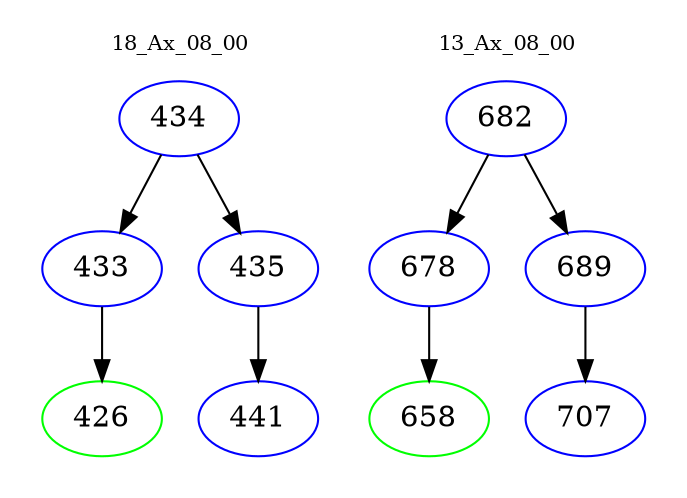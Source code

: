 digraph{
subgraph cluster_0 {
color = white
label = "18_Ax_08_00";
fontsize=10;
T0_434 [label="434", color="blue"]
T0_434 -> T0_433 [color="black"]
T0_433 [label="433", color="blue"]
T0_433 -> T0_426 [color="black"]
T0_426 [label="426", color="green"]
T0_434 -> T0_435 [color="black"]
T0_435 [label="435", color="blue"]
T0_435 -> T0_441 [color="black"]
T0_441 [label="441", color="blue"]
}
subgraph cluster_1 {
color = white
label = "13_Ax_08_00";
fontsize=10;
T1_682 [label="682", color="blue"]
T1_682 -> T1_678 [color="black"]
T1_678 [label="678", color="blue"]
T1_678 -> T1_658 [color="black"]
T1_658 [label="658", color="green"]
T1_682 -> T1_689 [color="black"]
T1_689 [label="689", color="blue"]
T1_689 -> T1_707 [color="black"]
T1_707 [label="707", color="blue"]
}
}
